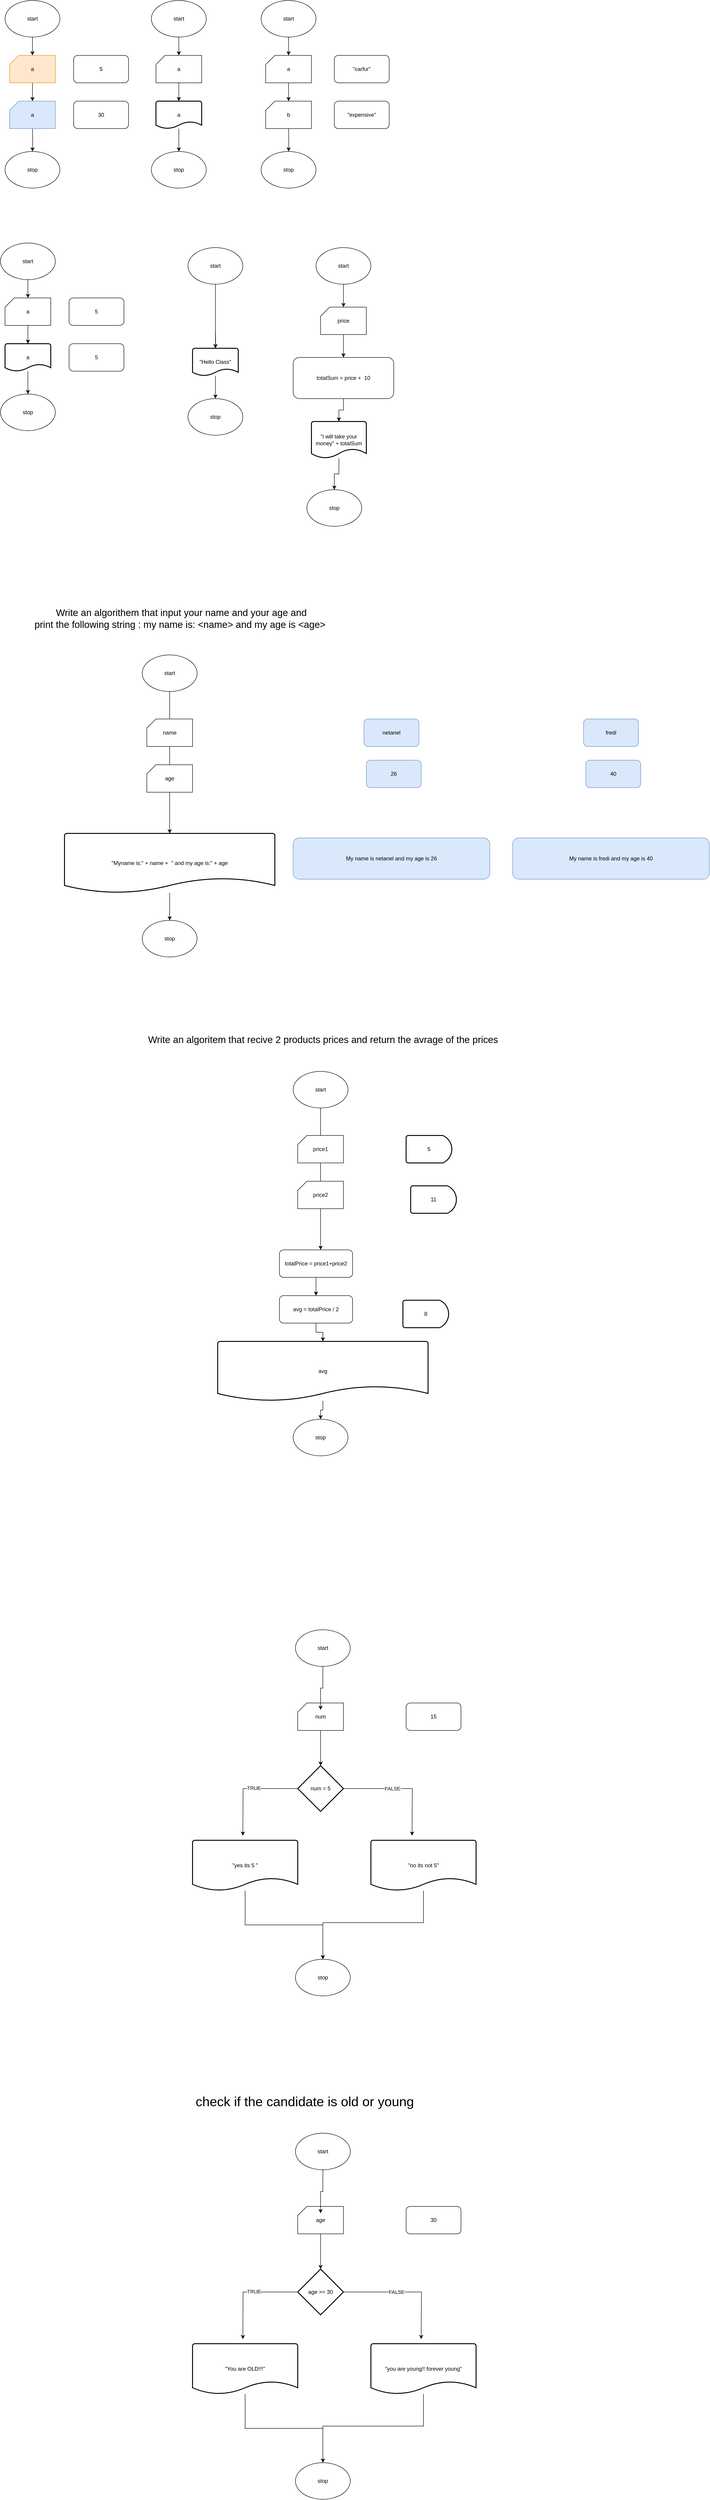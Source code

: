 <mxfile version="23.1.6" type="device">
  <diagram name="‫עמוד-1‬" id="VhZs5aIMLZ2QyYHNON4w">
    <mxGraphModel dx="2261" dy="746" grid="1" gridSize="10" guides="1" tooltips="1" connect="1" arrows="1" fold="1" page="1" pageScale="1" pageWidth="827" pageHeight="1169" math="0" shadow="0">
      <root>
        <mxCell id="0" />
        <mxCell id="1" parent="0" />
        <mxCell id="wCAhr1s6xfCf5DbhZ3QB-10" value="" style="edgeStyle=orthogonalEdgeStyle;rounded=0;orthogonalLoop=1;jettySize=auto;html=1;" edge="1" parent="1" source="wCAhr1s6xfCf5DbhZ3QB-5" target="wCAhr1s6xfCf5DbhZ3QB-7">
          <mxGeometry relative="1" as="geometry" />
        </mxCell>
        <mxCell id="wCAhr1s6xfCf5DbhZ3QB-5" value="start" style="ellipse;whiteSpace=wrap;html=1;" vertex="1" parent="1">
          <mxGeometry x="270" y="100" width="120" height="80" as="geometry" />
        </mxCell>
        <mxCell id="wCAhr1s6xfCf5DbhZ3QB-12" value="" style="edgeStyle=orthogonalEdgeStyle;rounded=0;orthogonalLoop=1;jettySize=auto;html=1;" edge="1" parent="1" source="wCAhr1s6xfCf5DbhZ3QB-7" target="wCAhr1s6xfCf5DbhZ3QB-8">
          <mxGeometry relative="1" as="geometry" />
        </mxCell>
        <mxCell id="wCAhr1s6xfCf5DbhZ3QB-7" value="" style="verticalLabelPosition=bottom;verticalAlign=top;html=1;shape=card;whiteSpace=wrap;size=20;arcSize=12;" vertex="1" parent="1">
          <mxGeometry x="280" y="220" width="100" height="60" as="geometry" />
        </mxCell>
        <mxCell id="wCAhr1s6xfCf5DbhZ3QB-13" value="" style="edgeStyle=orthogonalEdgeStyle;rounded=0;orthogonalLoop=1;jettySize=auto;html=1;" edge="1" parent="1" source="wCAhr1s6xfCf5DbhZ3QB-8" target="wCAhr1s6xfCf5DbhZ3QB-9">
          <mxGeometry relative="1" as="geometry" />
        </mxCell>
        <mxCell id="wCAhr1s6xfCf5DbhZ3QB-8" value="a" style="strokeWidth=2;html=1;shape=mxgraph.flowchart.document2;whiteSpace=wrap;size=0.25;" vertex="1" parent="1">
          <mxGeometry x="280" y="320" width="100" height="60" as="geometry" />
        </mxCell>
        <mxCell id="wCAhr1s6xfCf5DbhZ3QB-9" value="stop" style="ellipse;whiteSpace=wrap;html=1;" vertex="1" parent="1">
          <mxGeometry x="270" y="430" width="120" height="80" as="geometry" />
        </mxCell>
        <mxCell id="wCAhr1s6xfCf5DbhZ3QB-14" value="a" style="text;html=1;align=center;verticalAlign=middle;whiteSpace=wrap;rounded=0;" vertex="1" parent="1">
          <mxGeometry x="300" y="235" width="60" height="30" as="geometry" />
        </mxCell>
        <mxCell id="wCAhr1s6xfCf5DbhZ3QB-15" value="" style="edgeStyle=orthogonalEdgeStyle;rounded=0;orthogonalLoop=1;jettySize=auto;html=1;" edge="1" parent="1" source="wCAhr1s6xfCf5DbhZ3QB-16" target="wCAhr1s6xfCf5DbhZ3QB-18">
          <mxGeometry relative="1" as="geometry" />
        </mxCell>
        <mxCell id="wCAhr1s6xfCf5DbhZ3QB-16" value="start" style="ellipse;whiteSpace=wrap;html=1;" vertex="1" parent="1">
          <mxGeometry x="510" y="100" width="120" height="80" as="geometry" />
        </mxCell>
        <mxCell id="wCAhr1s6xfCf5DbhZ3QB-17" value="" style="edgeStyle=orthogonalEdgeStyle;rounded=0;orthogonalLoop=1;jettySize=auto;html=1;" edge="1" parent="1" source="wCAhr1s6xfCf5DbhZ3QB-18">
          <mxGeometry relative="1" as="geometry">
            <mxPoint x="570" y="320" as="targetPoint" />
          </mxGeometry>
        </mxCell>
        <mxCell id="wCAhr1s6xfCf5DbhZ3QB-18" value="" style="verticalLabelPosition=bottom;verticalAlign=top;html=1;shape=card;whiteSpace=wrap;size=20;arcSize=12;" vertex="1" parent="1">
          <mxGeometry x="520" y="220" width="100" height="60" as="geometry" />
        </mxCell>
        <mxCell id="wCAhr1s6xfCf5DbhZ3QB-19" value="" style="edgeStyle=orthogonalEdgeStyle;rounded=0;orthogonalLoop=1;jettySize=auto;html=1;" edge="1" parent="1" target="wCAhr1s6xfCf5DbhZ3QB-21">
          <mxGeometry relative="1" as="geometry">
            <mxPoint x="570" y="380" as="sourcePoint" />
          </mxGeometry>
        </mxCell>
        <mxCell id="wCAhr1s6xfCf5DbhZ3QB-21" value="stop" style="ellipse;whiteSpace=wrap;html=1;" vertex="1" parent="1">
          <mxGeometry x="510" y="430" width="120" height="80" as="geometry" />
        </mxCell>
        <mxCell id="wCAhr1s6xfCf5DbhZ3QB-22" value="a" style="text;html=1;align=center;verticalAlign=middle;whiteSpace=wrap;rounded=0;" vertex="1" parent="1">
          <mxGeometry x="540" y="235" width="60" height="30" as="geometry" />
        </mxCell>
        <mxCell id="wCAhr1s6xfCf5DbhZ3QB-24" value="" style="verticalLabelPosition=bottom;verticalAlign=top;html=1;shape=card;whiteSpace=wrap;size=20;arcSize=12;" vertex="1" parent="1">
          <mxGeometry x="520" y="320" width="100" height="60" as="geometry" />
        </mxCell>
        <mxCell id="wCAhr1s6xfCf5DbhZ3QB-25" value="b" style="text;html=1;align=center;verticalAlign=middle;whiteSpace=wrap;rounded=0;" vertex="1" parent="1">
          <mxGeometry x="540" y="335" width="60" height="30" as="geometry" />
        </mxCell>
        <mxCell id="wCAhr1s6xfCf5DbhZ3QB-26" value="5" style="rounded=1;whiteSpace=wrap;html=1;" vertex="1" parent="1">
          <mxGeometry x="100" y="220" width="120" height="60" as="geometry" />
        </mxCell>
        <mxCell id="wCAhr1s6xfCf5DbhZ3QB-28" value="" style="edgeStyle=orthogonalEdgeStyle;rounded=0;orthogonalLoop=1;jettySize=auto;html=1;" edge="1" parent="1" source="wCAhr1s6xfCf5DbhZ3QB-29" target="wCAhr1s6xfCf5DbhZ3QB-31">
          <mxGeometry relative="1" as="geometry" />
        </mxCell>
        <mxCell id="wCAhr1s6xfCf5DbhZ3QB-29" value="start" style="ellipse;whiteSpace=wrap;html=1;" vertex="1" parent="1">
          <mxGeometry x="-50" y="100" width="120" height="80" as="geometry" />
        </mxCell>
        <mxCell id="wCAhr1s6xfCf5DbhZ3QB-30" value="" style="edgeStyle=orthogonalEdgeStyle;rounded=0;orthogonalLoop=1;jettySize=auto;html=1;" edge="1" parent="1" source="wCAhr1s6xfCf5DbhZ3QB-31">
          <mxGeometry relative="1" as="geometry">
            <mxPoint x="10" y="320" as="targetPoint" />
          </mxGeometry>
        </mxCell>
        <mxCell id="wCAhr1s6xfCf5DbhZ3QB-31" value="" style="verticalLabelPosition=bottom;verticalAlign=top;html=1;shape=card;whiteSpace=wrap;size=20;arcSize=12;fillColor=#ffe6cc;strokeColor=#d79b00;" vertex="1" parent="1">
          <mxGeometry x="-40" y="220" width="100" height="60" as="geometry" />
        </mxCell>
        <mxCell id="wCAhr1s6xfCf5DbhZ3QB-32" value="" style="edgeStyle=orthogonalEdgeStyle;rounded=0;orthogonalLoop=1;jettySize=auto;html=1;" edge="1" parent="1" target="wCAhr1s6xfCf5DbhZ3QB-33">
          <mxGeometry relative="1" as="geometry">
            <mxPoint x="10" y="380" as="sourcePoint" />
          </mxGeometry>
        </mxCell>
        <mxCell id="wCAhr1s6xfCf5DbhZ3QB-33" value="stop" style="ellipse;whiteSpace=wrap;html=1;" vertex="1" parent="1">
          <mxGeometry x="-50" y="430" width="120" height="80" as="geometry" />
        </mxCell>
        <mxCell id="wCAhr1s6xfCf5DbhZ3QB-34" value="a" style="text;html=1;align=center;verticalAlign=middle;whiteSpace=wrap;rounded=0;" vertex="1" parent="1">
          <mxGeometry x="-20" y="235" width="60" height="30" as="geometry" />
        </mxCell>
        <mxCell id="wCAhr1s6xfCf5DbhZ3QB-35" value="" style="verticalLabelPosition=bottom;verticalAlign=top;html=1;shape=card;whiteSpace=wrap;size=20;arcSize=12;fillColor=#dae8fc;strokeColor=#6c8ebf;" vertex="1" parent="1">
          <mxGeometry x="-40" y="320" width="100" height="60" as="geometry" />
        </mxCell>
        <mxCell id="wCAhr1s6xfCf5DbhZ3QB-36" value="a" style="text;html=1;align=center;verticalAlign=middle;whiteSpace=wrap;rounded=0;" vertex="1" parent="1">
          <mxGeometry x="-20" y="335" width="60" height="30" as="geometry" />
        </mxCell>
        <mxCell id="wCAhr1s6xfCf5DbhZ3QB-37" value="30" style="rounded=1;whiteSpace=wrap;html=1;" vertex="1" parent="1">
          <mxGeometry x="100" y="320" width="120" height="60" as="geometry" />
        </mxCell>
        <mxCell id="wCAhr1s6xfCf5DbhZ3QB-38" value="&quot;carfur&quot;" style="rounded=1;whiteSpace=wrap;html=1;" vertex="1" parent="1">
          <mxGeometry x="670" y="220" width="120" height="60" as="geometry" />
        </mxCell>
        <mxCell id="wCAhr1s6xfCf5DbhZ3QB-39" value="&quot;expensive&quot;" style="rounded=1;whiteSpace=wrap;html=1;" vertex="1" parent="1">
          <mxGeometry x="670" y="320" width="120" height="60" as="geometry" />
        </mxCell>
        <mxCell id="wCAhr1s6xfCf5DbhZ3QB-40" value="" style="edgeStyle=orthogonalEdgeStyle;rounded=0;orthogonalLoop=1;jettySize=auto;html=1;" edge="1" parent="1" source="wCAhr1s6xfCf5DbhZ3QB-41" target="wCAhr1s6xfCf5DbhZ3QB-43">
          <mxGeometry relative="1" as="geometry" />
        </mxCell>
        <mxCell id="wCAhr1s6xfCf5DbhZ3QB-41" value="start" style="ellipse;whiteSpace=wrap;html=1;" vertex="1" parent="1">
          <mxGeometry x="-60" y="630" width="120" height="80" as="geometry" />
        </mxCell>
        <mxCell id="wCAhr1s6xfCf5DbhZ3QB-42" value="" style="edgeStyle=orthogonalEdgeStyle;rounded=0;orthogonalLoop=1;jettySize=auto;html=1;" edge="1" parent="1" source="wCAhr1s6xfCf5DbhZ3QB-43" target="wCAhr1s6xfCf5DbhZ3QB-45">
          <mxGeometry relative="1" as="geometry" />
        </mxCell>
        <mxCell id="wCAhr1s6xfCf5DbhZ3QB-43" value="" style="verticalLabelPosition=bottom;verticalAlign=top;html=1;shape=card;whiteSpace=wrap;size=20;arcSize=12;" vertex="1" parent="1">
          <mxGeometry x="-50" y="750" width="100" height="60" as="geometry" />
        </mxCell>
        <mxCell id="wCAhr1s6xfCf5DbhZ3QB-44" value="" style="edgeStyle=orthogonalEdgeStyle;rounded=0;orthogonalLoop=1;jettySize=auto;html=1;" edge="1" parent="1" source="wCAhr1s6xfCf5DbhZ3QB-45" target="wCAhr1s6xfCf5DbhZ3QB-46">
          <mxGeometry relative="1" as="geometry" />
        </mxCell>
        <mxCell id="wCAhr1s6xfCf5DbhZ3QB-45" value="a" style="strokeWidth=2;html=1;shape=mxgraph.flowchart.document2;whiteSpace=wrap;size=0.25;" vertex="1" parent="1">
          <mxGeometry x="-50" y="850" width="100" height="60" as="geometry" />
        </mxCell>
        <mxCell id="wCAhr1s6xfCf5DbhZ3QB-46" value="stop" style="ellipse;whiteSpace=wrap;html=1;" vertex="1" parent="1">
          <mxGeometry x="-60" y="960" width="120" height="80" as="geometry" />
        </mxCell>
        <mxCell id="wCAhr1s6xfCf5DbhZ3QB-47" value="a" style="text;html=1;align=center;verticalAlign=middle;whiteSpace=wrap;rounded=0;" vertex="1" parent="1">
          <mxGeometry x="-30" y="765" width="60" height="30" as="geometry" />
        </mxCell>
        <mxCell id="wCAhr1s6xfCf5DbhZ3QB-48" value="5" style="rounded=1;whiteSpace=wrap;html=1;" vertex="1" parent="1">
          <mxGeometry x="90" y="750" width="120" height="60" as="geometry" />
        </mxCell>
        <mxCell id="wCAhr1s6xfCf5DbhZ3QB-49" value="5" style="rounded=1;whiteSpace=wrap;html=1;" vertex="1" parent="1">
          <mxGeometry x="90" y="850" width="120" height="60" as="geometry" />
        </mxCell>
        <mxCell id="wCAhr1s6xfCf5DbhZ3QB-60" style="edgeStyle=orthogonalEdgeStyle;rounded=0;orthogonalLoop=1;jettySize=auto;html=1;" edge="1" parent="1" source="wCAhr1s6xfCf5DbhZ3QB-51">
          <mxGeometry relative="1" as="geometry">
            <mxPoint x="410" y="860" as="targetPoint" />
          </mxGeometry>
        </mxCell>
        <mxCell id="wCAhr1s6xfCf5DbhZ3QB-51" value="start" style="ellipse;whiteSpace=wrap;html=1;" vertex="1" parent="1">
          <mxGeometry x="350" y="640" width="120" height="80" as="geometry" />
        </mxCell>
        <mxCell id="wCAhr1s6xfCf5DbhZ3QB-52" value="" style="edgeStyle=orthogonalEdgeStyle;rounded=0;orthogonalLoop=1;jettySize=auto;html=1;" edge="1" parent="1" target="wCAhr1s6xfCf5DbhZ3QB-55">
          <mxGeometry relative="1" as="geometry">
            <mxPoint x="410" y="820" as="sourcePoint" />
          </mxGeometry>
        </mxCell>
        <mxCell id="wCAhr1s6xfCf5DbhZ3QB-54" value="" style="edgeStyle=orthogonalEdgeStyle;rounded=0;orthogonalLoop=1;jettySize=auto;html=1;" edge="1" parent="1" source="wCAhr1s6xfCf5DbhZ3QB-55" target="wCAhr1s6xfCf5DbhZ3QB-56">
          <mxGeometry relative="1" as="geometry" />
        </mxCell>
        <mxCell id="wCAhr1s6xfCf5DbhZ3QB-55" value="&quot;Hello Class&quot;" style="strokeWidth=2;html=1;shape=mxgraph.flowchart.document2;whiteSpace=wrap;size=0.25;" vertex="1" parent="1">
          <mxGeometry x="360" y="860" width="100" height="60" as="geometry" />
        </mxCell>
        <mxCell id="wCAhr1s6xfCf5DbhZ3QB-56" value="stop" style="ellipse;whiteSpace=wrap;html=1;" vertex="1" parent="1">
          <mxGeometry x="350" y="970" width="120" height="80" as="geometry" />
        </mxCell>
        <mxCell id="wCAhr1s6xfCf5DbhZ3QB-68" value="" style="edgeStyle=orthogonalEdgeStyle;rounded=0;orthogonalLoop=1;jettySize=auto;html=1;" edge="1" parent="1" source="wCAhr1s6xfCf5DbhZ3QB-62" target="wCAhr1s6xfCf5DbhZ3QB-67">
          <mxGeometry relative="1" as="geometry" />
        </mxCell>
        <mxCell id="wCAhr1s6xfCf5DbhZ3QB-62" value="start" style="ellipse;whiteSpace=wrap;html=1;" vertex="1" parent="1">
          <mxGeometry x="630" y="640" width="120" height="80" as="geometry" />
        </mxCell>
        <mxCell id="wCAhr1s6xfCf5DbhZ3QB-66" value="stop" style="ellipse;whiteSpace=wrap;html=1;" vertex="1" parent="1">
          <mxGeometry x="610" y="1169" width="120" height="80" as="geometry" />
        </mxCell>
        <mxCell id="wCAhr1s6xfCf5DbhZ3QB-71" value="" style="edgeStyle=orthogonalEdgeStyle;rounded=0;orthogonalLoop=1;jettySize=auto;html=1;" edge="1" parent="1" source="wCAhr1s6xfCf5DbhZ3QB-67" target="wCAhr1s6xfCf5DbhZ3QB-70">
          <mxGeometry relative="1" as="geometry" />
        </mxCell>
        <mxCell id="wCAhr1s6xfCf5DbhZ3QB-67" value="" style="verticalLabelPosition=bottom;verticalAlign=top;html=1;shape=card;whiteSpace=wrap;size=20;arcSize=12;" vertex="1" parent="1">
          <mxGeometry x="640" y="770" width="100" height="60" as="geometry" />
        </mxCell>
        <mxCell id="wCAhr1s6xfCf5DbhZ3QB-69" value="price" style="text;html=1;align=center;verticalAlign=middle;whiteSpace=wrap;rounded=0;" vertex="1" parent="1">
          <mxGeometry x="660" y="785" width="60" height="30" as="geometry" />
        </mxCell>
        <mxCell id="wCAhr1s6xfCf5DbhZ3QB-74" value="" style="edgeStyle=orthogonalEdgeStyle;rounded=0;orthogonalLoop=1;jettySize=auto;html=1;" edge="1" parent="1" source="wCAhr1s6xfCf5DbhZ3QB-70" target="wCAhr1s6xfCf5DbhZ3QB-73">
          <mxGeometry relative="1" as="geometry" />
        </mxCell>
        <mxCell id="wCAhr1s6xfCf5DbhZ3QB-70" value="totalSum = price +&amp;nbsp; 10" style="rounded=1;whiteSpace=wrap;html=1;" vertex="1" parent="1">
          <mxGeometry x="580" y="880" width="220" height="90" as="geometry" />
        </mxCell>
        <mxCell id="wCAhr1s6xfCf5DbhZ3QB-75" value="" style="edgeStyle=orthogonalEdgeStyle;rounded=0;orthogonalLoop=1;jettySize=auto;html=1;" edge="1" parent="1" source="wCAhr1s6xfCf5DbhZ3QB-73" target="wCAhr1s6xfCf5DbhZ3QB-66">
          <mxGeometry relative="1" as="geometry" />
        </mxCell>
        <mxCell id="wCAhr1s6xfCf5DbhZ3QB-73" value="&quot;i will take your money&quot; + totalSum" style="strokeWidth=2;html=1;shape=mxgraph.flowchart.document2;whiteSpace=wrap;size=0.25;" vertex="1" parent="1">
          <mxGeometry x="620" y="1020" width="120" height="80" as="geometry" />
        </mxCell>
        <mxCell id="wCAhr1s6xfCf5DbhZ3QB-76" value="&lt;font style=&quot;font-size: 21px;&quot;&gt;Write an algorithem that input your name and your age and &lt;br&gt;print the following string : my name is: &amp;lt;name&amp;gt; and my age is &amp;lt;age&amp;gt;&amp;nbsp;&lt;/font&gt;" style="text;html=1;align=center;verticalAlign=middle;resizable=0;points=[];autosize=1;strokeColor=none;fillColor=none;" vertex="1" parent="1">
          <mxGeometry y="1420" width="670" height="60" as="geometry" />
        </mxCell>
        <mxCell id="wCAhr1s6xfCf5DbhZ3QB-88" value="" style="edgeStyle=orthogonalEdgeStyle;rounded=0;orthogonalLoop=1;jettySize=auto;html=1;" edge="1" parent="1" source="wCAhr1s6xfCf5DbhZ3QB-77" target="wCAhr1s6xfCf5DbhZ3QB-81">
          <mxGeometry relative="1" as="geometry" />
        </mxCell>
        <mxCell id="wCAhr1s6xfCf5DbhZ3QB-77" value="start" style="ellipse;whiteSpace=wrap;html=1;" vertex="1" parent="1">
          <mxGeometry x="250" y="1530" width="120" height="80" as="geometry" />
        </mxCell>
        <mxCell id="wCAhr1s6xfCf5DbhZ3QB-89" value="" style="edgeStyle=orthogonalEdgeStyle;rounded=0;orthogonalLoop=1;jettySize=auto;html=1;" edge="1" parent="1" source="wCAhr1s6xfCf5DbhZ3QB-80" target="wCAhr1s6xfCf5DbhZ3QB-87">
          <mxGeometry relative="1" as="geometry" />
        </mxCell>
        <mxCell id="wCAhr1s6xfCf5DbhZ3QB-80" value="" style="verticalLabelPosition=bottom;verticalAlign=top;html=1;shape=card;whiteSpace=wrap;size=20;arcSize=12;" vertex="1" parent="1">
          <mxGeometry x="260" y="1670" width="100" height="60" as="geometry" />
        </mxCell>
        <mxCell id="wCAhr1s6xfCf5DbhZ3QB-81" value="name" style="text;html=1;align=center;verticalAlign=middle;whiteSpace=wrap;rounded=0;" vertex="1" parent="1">
          <mxGeometry x="280" y="1685" width="60" height="30" as="geometry" />
        </mxCell>
        <mxCell id="wCAhr1s6xfCf5DbhZ3QB-91" value="" style="edgeStyle=orthogonalEdgeStyle;rounded=0;orthogonalLoop=1;jettySize=auto;html=1;" edge="1" parent="1" source="wCAhr1s6xfCf5DbhZ3QB-86" target="wCAhr1s6xfCf5DbhZ3QB-90">
          <mxGeometry relative="1" as="geometry" />
        </mxCell>
        <mxCell id="wCAhr1s6xfCf5DbhZ3QB-86" value="" style="verticalLabelPosition=bottom;verticalAlign=top;html=1;shape=card;whiteSpace=wrap;size=20;arcSize=12;" vertex="1" parent="1">
          <mxGeometry x="260" y="1770" width="100" height="60" as="geometry" />
        </mxCell>
        <mxCell id="wCAhr1s6xfCf5DbhZ3QB-87" value="age" style="text;html=1;align=center;verticalAlign=middle;whiteSpace=wrap;rounded=0;" vertex="1" parent="1">
          <mxGeometry x="280" y="1785" width="60" height="30" as="geometry" />
        </mxCell>
        <mxCell id="wCAhr1s6xfCf5DbhZ3QB-96" value="" style="edgeStyle=orthogonalEdgeStyle;rounded=0;orthogonalLoop=1;jettySize=auto;html=1;" edge="1" parent="1" source="wCAhr1s6xfCf5DbhZ3QB-90" target="wCAhr1s6xfCf5DbhZ3QB-95">
          <mxGeometry relative="1" as="geometry" />
        </mxCell>
        <mxCell id="wCAhr1s6xfCf5DbhZ3QB-90" value="&quot;Myname is:&quot; + name +&amp;nbsp; &quot; and my age is:&quot; + age" style="strokeWidth=2;html=1;shape=mxgraph.flowchart.document2;whiteSpace=wrap;size=0.25;" vertex="1" parent="1">
          <mxGeometry x="80" y="1920" width="460" height="130" as="geometry" />
        </mxCell>
        <mxCell id="wCAhr1s6xfCf5DbhZ3QB-92" value="netanel" style="rounded=1;whiteSpace=wrap;html=1;fillColor=#dae8fc;strokeColor=#6c8ebf;" vertex="1" parent="1">
          <mxGeometry x="735" y="1670" width="120" height="60" as="geometry" />
        </mxCell>
        <mxCell id="wCAhr1s6xfCf5DbhZ3QB-93" value="26" style="rounded=1;whiteSpace=wrap;html=1;fillColor=#dae8fc;strokeColor=#6c8ebf;" vertex="1" parent="1">
          <mxGeometry x="740" y="1760" width="120" height="60" as="geometry" />
        </mxCell>
        <mxCell id="wCAhr1s6xfCf5DbhZ3QB-94" value="My name is netanel and my age is 26" style="rounded=1;whiteSpace=wrap;html=1;fillColor=#dae8fc;strokeColor=#6c8ebf;" vertex="1" parent="1">
          <mxGeometry x="580" y="1930" width="430" height="90" as="geometry" />
        </mxCell>
        <mxCell id="wCAhr1s6xfCf5DbhZ3QB-95" value="stop" style="ellipse;whiteSpace=wrap;html=1;" vertex="1" parent="1">
          <mxGeometry x="250" y="2110" width="120" height="80" as="geometry" />
        </mxCell>
        <mxCell id="wCAhr1s6xfCf5DbhZ3QB-97" value="fredi" style="rounded=1;whiteSpace=wrap;html=1;fillColor=#dae8fc;strokeColor=#6c8ebf;" vertex="1" parent="1">
          <mxGeometry x="1215" y="1670" width="120" height="60" as="geometry" />
        </mxCell>
        <mxCell id="wCAhr1s6xfCf5DbhZ3QB-98" value="40" style="rounded=1;whiteSpace=wrap;html=1;fillColor=#dae8fc;strokeColor=#6c8ebf;" vertex="1" parent="1">
          <mxGeometry x="1220" y="1760" width="120" height="60" as="geometry" />
        </mxCell>
        <mxCell id="wCAhr1s6xfCf5DbhZ3QB-99" value="My name is fredi and my age is 40" style="rounded=1;whiteSpace=wrap;html=1;fillColor=#dae8fc;strokeColor=#6c8ebf;" vertex="1" parent="1">
          <mxGeometry x="1060" y="1930" width="430" height="90" as="geometry" />
        </mxCell>
        <mxCell id="wCAhr1s6xfCf5DbhZ3QB-102" value="&lt;span style=&quot;font-size: 21px;&quot;&gt;Write an algoritem that recive 2 products prices and return the avrage of the prices&lt;/span&gt;" style="text;html=1;align=center;verticalAlign=middle;resizable=0;points=[];autosize=1;strokeColor=none;fillColor=none;" vertex="1" parent="1">
          <mxGeometry x="250" y="2350" width="790" height="40" as="geometry" />
        </mxCell>
        <mxCell id="wCAhr1s6xfCf5DbhZ3QB-103" value="" style="edgeStyle=orthogonalEdgeStyle;rounded=0;orthogonalLoop=1;jettySize=auto;html=1;" edge="1" parent="1" source="wCAhr1s6xfCf5DbhZ3QB-104" target="wCAhr1s6xfCf5DbhZ3QB-107">
          <mxGeometry relative="1" as="geometry" />
        </mxCell>
        <mxCell id="wCAhr1s6xfCf5DbhZ3QB-104" value="start" style="ellipse;whiteSpace=wrap;html=1;" vertex="1" parent="1">
          <mxGeometry x="580" y="2440" width="120" height="80" as="geometry" />
        </mxCell>
        <mxCell id="wCAhr1s6xfCf5DbhZ3QB-105" value="" style="edgeStyle=orthogonalEdgeStyle;rounded=0;orthogonalLoop=1;jettySize=auto;html=1;" edge="1" parent="1" source="wCAhr1s6xfCf5DbhZ3QB-106" target="wCAhr1s6xfCf5DbhZ3QB-110">
          <mxGeometry relative="1" as="geometry" />
        </mxCell>
        <mxCell id="wCAhr1s6xfCf5DbhZ3QB-106" value="" style="verticalLabelPosition=bottom;verticalAlign=top;html=1;shape=card;whiteSpace=wrap;size=20;arcSize=12;" vertex="1" parent="1">
          <mxGeometry x="590" y="2580" width="100" height="60" as="geometry" />
        </mxCell>
        <mxCell id="wCAhr1s6xfCf5DbhZ3QB-107" value="price1" style="text;html=1;align=center;verticalAlign=middle;whiteSpace=wrap;rounded=0;" vertex="1" parent="1">
          <mxGeometry x="610" y="2595" width="60" height="30" as="geometry" />
        </mxCell>
        <mxCell id="wCAhr1s6xfCf5DbhZ3QB-108" value="" style="edgeStyle=orthogonalEdgeStyle;rounded=0;orthogonalLoop=1;jettySize=auto;html=1;" edge="1" parent="1" source="wCAhr1s6xfCf5DbhZ3QB-109">
          <mxGeometry relative="1" as="geometry">
            <mxPoint x="640" y="2830" as="targetPoint" />
          </mxGeometry>
        </mxCell>
        <mxCell id="wCAhr1s6xfCf5DbhZ3QB-109" value="" style="verticalLabelPosition=bottom;verticalAlign=top;html=1;shape=card;whiteSpace=wrap;size=20;arcSize=12;" vertex="1" parent="1">
          <mxGeometry x="590" y="2680" width="100" height="60" as="geometry" />
        </mxCell>
        <mxCell id="wCAhr1s6xfCf5DbhZ3QB-110" value="price2" style="text;html=1;align=center;verticalAlign=middle;whiteSpace=wrap;rounded=0;" vertex="1" parent="1">
          <mxGeometry x="610" y="2695" width="60" height="30" as="geometry" />
        </mxCell>
        <mxCell id="wCAhr1s6xfCf5DbhZ3QB-113" value="stop" style="ellipse;whiteSpace=wrap;html=1;" vertex="1" parent="1">
          <mxGeometry x="580" y="3200" width="120" height="80" as="geometry" />
        </mxCell>
        <mxCell id="wCAhr1s6xfCf5DbhZ3QB-116" value="" style="edgeStyle=orthogonalEdgeStyle;rounded=0;orthogonalLoop=1;jettySize=auto;html=1;" edge="1" parent="1" source="wCAhr1s6xfCf5DbhZ3QB-114" target="wCAhr1s6xfCf5DbhZ3QB-115">
          <mxGeometry relative="1" as="geometry" />
        </mxCell>
        <mxCell id="wCAhr1s6xfCf5DbhZ3QB-114" value="totalPrice = price1+price2" style="rounded=1;whiteSpace=wrap;html=1;" vertex="1" parent="1">
          <mxGeometry x="550" y="2830" width="160" height="60" as="geometry" />
        </mxCell>
        <mxCell id="wCAhr1s6xfCf5DbhZ3QB-121" value="" style="edgeStyle=orthogonalEdgeStyle;rounded=0;orthogonalLoop=1;jettySize=auto;html=1;" edge="1" parent="1" source="wCAhr1s6xfCf5DbhZ3QB-115" target="wCAhr1s6xfCf5DbhZ3QB-120">
          <mxGeometry relative="1" as="geometry" />
        </mxCell>
        <mxCell id="wCAhr1s6xfCf5DbhZ3QB-115" value="avg = totalPrice / 2" style="rounded=1;whiteSpace=wrap;html=1;" vertex="1" parent="1">
          <mxGeometry x="550" y="2930" width="160" height="60" as="geometry" />
        </mxCell>
        <mxCell id="wCAhr1s6xfCf5DbhZ3QB-117" value="5" style="strokeWidth=2;html=1;shape=mxgraph.flowchart.delay;whiteSpace=wrap;" vertex="1" parent="1">
          <mxGeometry x="827" y="2580" width="100" height="60" as="geometry" />
        </mxCell>
        <mxCell id="wCAhr1s6xfCf5DbhZ3QB-118" value="11" style="strokeWidth=2;html=1;shape=mxgraph.flowchart.delay;whiteSpace=wrap;" vertex="1" parent="1">
          <mxGeometry x="837" y="2690" width="100" height="60" as="geometry" />
        </mxCell>
        <mxCell id="wCAhr1s6xfCf5DbhZ3QB-119" value="8" style="strokeWidth=2;html=1;shape=mxgraph.flowchart.delay;whiteSpace=wrap;" vertex="1" parent="1">
          <mxGeometry x="820" y="2940" width="100" height="60" as="geometry" />
        </mxCell>
        <mxCell id="wCAhr1s6xfCf5DbhZ3QB-122" value="" style="edgeStyle=orthogonalEdgeStyle;rounded=0;orthogonalLoop=1;jettySize=auto;html=1;" edge="1" parent="1" source="wCAhr1s6xfCf5DbhZ3QB-120" target="wCAhr1s6xfCf5DbhZ3QB-113">
          <mxGeometry relative="1" as="geometry" />
        </mxCell>
        <mxCell id="wCAhr1s6xfCf5DbhZ3QB-120" value="avg" style="strokeWidth=2;html=1;shape=mxgraph.flowchart.document2;whiteSpace=wrap;size=0.25;" vertex="1" parent="1">
          <mxGeometry x="415" y="3030" width="460" height="130" as="geometry" />
        </mxCell>
        <mxCell id="wCAhr1s6xfCf5DbhZ3QB-132" style="edgeStyle=orthogonalEdgeStyle;rounded=0;orthogonalLoop=1;jettySize=auto;html=1;" edge="1" parent="1" source="wCAhr1s6xfCf5DbhZ3QB-126" target="wCAhr1s6xfCf5DbhZ3QB-131">
          <mxGeometry relative="1" as="geometry" />
        </mxCell>
        <mxCell id="wCAhr1s6xfCf5DbhZ3QB-126" value="" style="verticalLabelPosition=bottom;verticalAlign=top;html=1;shape=card;whiteSpace=wrap;size=20;arcSize=12;" vertex="1" parent="1">
          <mxGeometry x="590" y="3820" width="100" height="60" as="geometry" />
        </mxCell>
        <mxCell id="wCAhr1s6xfCf5DbhZ3QB-127" value="num" style="text;html=1;align=center;verticalAlign=middle;whiteSpace=wrap;rounded=0;" vertex="1" parent="1">
          <mxGeometry x="610" y="3835" width="60" height="30" as="geometry" />
        </mxCell>
        <mxCell id="wCAhr1s6xfCf5DbhZ3QB-129" value="15" style="rounded=1;whiteSpace=wrap;html=1;" vertex="1" parent="1">
          <mxGeometry x="827" y="3820" width="120" height="60" as="geometry" />
        </mxCell>
        <mxCell id="wCAhr1s6xfCf5DbhZ3QB-135" style="edgeStyle=orthogonalEdgeStyle;rounded=0;orthogonalLoop=1;jettySize=auto;html=1;entryX=0.5;entryY=0;entryDx=0;entryDy=0;" edge="1" parent="1" source="wCAhr1s6xfCf5DbhZ3QB-131">
          <mxGeometry relative="1" as="geometry">
            <mxPoint x="840" y="4110" as="targetPoint" />
          </mxGeometry>
        </mxCell>
        <mxCell id="wCAhr1s6xfCf5DbhZ3QB-136" value="FALSE" style="edgeLabel;html=1;align=center;verticalAlign=middle;resizable=0;points=[];" vertex="1" connectable="0" parent="wCAhr1s6xfCf5DbhZ3QB-135">
          <mxGeometry x="-0.154" relative="1" as="geometry">
            <mxPoint as="offset" />
          </mxGeometry>
        </mxCell>
        <mxCell id="wCAhr1s6xfCf5DbhZ3QB-137" style="edgeStyle=orthogonalEdgeStyle;rounded=0;orthogonalLoop=1;jettySize=auto;html=1;" edge="1" parent="1" source="wCAhr1s6xfCf5DbhZ3QB-131">
          <mxGeometry relative="1" as="geometry">
            <mxPoint x="470" y="4110" as="targetPoint" />
          </mxGeometry>
        </mxCell>
        <mxCell id="wCAhr1s6xfCf5DbhZ3QB-138" value="TRUE" style="edgeLabel;html=1;align=center;verticalAlign=middle;resizable=0;points=[];" vertex="1" connectable="0" parent="wCAhr1s6xfCf5DbhZ3QB-137">
          <mxGeometry x="-0.139" y="-1" relative="1" as="geometry">
            <mxPoint as="offset" />
          </mxGeometry>
        </mxCell>
        <mxCell id="wCAhr1s6xfCf5DbhZ3QB-131" value="num = 5" style="strokeWidth=2;html=1;shape=mxgraph.flowchart.decision;whiteSpace=wrap;" vertex="1" parent="1">
          <mxGeometry x="590" y="3957" width="100" height="100" as="geometry" />
        </mxCell>
        <mxCell id="wCAhr1s6xfCf5DbhZ3QB-142" style="edgeStyle=orthogonalEdgeStyle;rounded=0;orthogonalLoop=1;jettySize=auto;html=1;" edge="1" parent="1" source="wCAhr1s6xfCf5DbhZ3QB-139" target="wCAhr1s6xfCf5DbhZ3QB-141">
          <mxGeometry relative="1" as="geometry" />
        </mxCell>
        <mxCell id="wCAhr1s6xfCf5DbhZ3QB-139" value="&quot;yes its 5 &quot;" style="strokeWidth=2;html=1;shape=mxgraph.flowchart.document2;whiteSpace=wrap;size=0.25;" vertex="1" parent="1">
          <mxGeometry x="360" y="4120" width="230" height="110" as="geometry" />
        </mxCell>
        <mxCell id="wCAhr1s6xfCf5DbhZ3QB-143" style="edgeStyle=orthogonalEdgeStyle;rounded=0;orthogonalLoop=1;jettySize=auto;html=1;entryX=0.5;entryY=0;entryDx=0;entryDy=0;" edge="1" parent="1" source="wCAhr1s6xfCf5DbhZ3QB-140" target="wCAhr1s6xfCf5DbhZ3QB-141">
          <mxGeometry relative="1" as="geometry">
            <Array as="points">
              <mxPoint x="865" y="4300" />
              <mxPoint x="645" y="4300" />
            </Array>
          </mxGeometry>
        </mxCell>
        <mxCell id="wCAhr1s6xfCf5DbhZ3QB-140" value="&quot;no its not 5&quot;" style="strokeWidth=2;html=1;shape=mxgraph.flowchart.document2;whiteSpace=wrap;size=0.25;" vertex="1" parent="1">
          <mxGeometry x="750" y="4120" width="230" height="110" as="geometry" />
        </mxCell>
        <mxCell id="wCAhr1s6xfCf5DbhZ3QB-141" value="stop" style="ellipse;whiteSpace=wrap;html=1;" vertex="1" parent="1">
          <mxGeometry x="585" y="4380" width="120" height="80" as="geometry" />
        </mxCell>
        <mxCell id="wCAhr1s6xfCf5DbhZ3QB-145" value="" style="edgeStyle=orthogonalEdgeStyle;rounded=0;orthogonalLoop=1;jettySize=auto;html=1;" edge="1" parent="1" source="wCAhr1s6xfCf5DbhZ3QB-144" target="wCAhr1s6xfCf5DbhZ3QB-127">
          <mxGeometry relative="1" as="geometry" />
        </mxCell>
        <mxCell id="wCAhr1s6xfCf5DbhZ3QB-144" value="start" style="ellipse;whiteSpace=wrap;html=1;" vertex="1" parent="1">
          <mxGeometry x="585" y="3660" width="120" height="80" as="geometry" />
        </mxCell>
        <mxCell id="wCAhr1s6xfCf5DbhZ3QB-146" value="&lt;font style=&quot;font-size: 29px;&quot;&gt;check if the candidate is old or young&lt;/font&gt;" style="text;html=1;align=center;verticalAlign=middle;resizable=0;points=[];autosize=1;strokeColor=none;fillColor=none;" vertex="1" parent="1">
          <mxGeometry x="355" y="4666" width="500" height="50" as="geometry" />
        </mxCell>
        <mxCell id="wCAhr1s6xfCf5DbhZ3QB-147" style="edgeStyle=orthogonalEdgeStyle;rounded=0;orthogonalLoop=1;jettySize=auto;html=1;" edge="1" parent="1" source="wCAhr1s6xfCf5DbhZ3QB-148" target="wCAhr1s6xfCf5DbhZ3QB-155">
          <mxGeometry relative="1" as="geometry" />
        </mxCell>
        <mxCell id="wCAhr1s6xfCf5DbhZ3QB-148" value="" style="verticalLabelPosition=bottom;verticalAlign=top;html=1;shape=card;whiteSpace=wrap;size=20;arcSize=12;" vertex="1" parent="1">
          <mxGeometry x="590" y="4920" width="100" height="60" as="geometry" />
        </mxCell>
        <mxCell id="wCAhr1s6xfCf5DbhZ3QB-149" value="age" style="text;html=1;align=center;verticalAlign=middle;whiteSpace=wrap;rounded=0;" vertex="1" parent="1">
          <mxGeometry x="610" y="4935" width="60" height="30" as="geometry" />
        </mxCell>
        <mxCell id="wCAhr1s6xfCf5DbhZ3QB-150" value="30" style="rounded=1;whiteSpace=wrap;html=1;" vertex="1" parent="1">
          <mxGeometry x="827" y="4920" width="120" height="60" as="geometry" />
        </mxCell>
        <mxCell id="wCAhr1s6xfCf5DbhZ3QB-151" style="edgeStyle=orthogonalEdgeStyle;rounded=0;orthogonalLoop=1;jettySize=auto;html=1;" edge="1" parent="1" source="wCAhr1s6xfCf5DbhZ3QB-155">
          <mxGeometry relative="1" as="geometry">
            <mxPoint x="860" y="5210" as="targetPoint" />
          </mxGeometry>
        </mxCell>
        <mxCell id="wCAhr1s6xfCf5DbhZ3QB-152" value="FALSE" style="edgeLabel;html=1;align=center;verticalAlign=middle;resizable=0;points=[];" vertex="1" connectable="0" parent="wCAhr1s6xfCf5DbhZ3QB-151">
          <mxGeometry x="-0.154" relative="1" as="geometry">
            <mxPoint as="offset" />
          </mxGeometry>
        </mxCell>
        <mxCell id="wCAhr1s6xfCf5DbhZ3QB-153" style="edgeStyle=orthogonalEdgeStyle;rounded=0;orthogonalLoop=1;jettySize=auto;html=1;" edge="1" parent="1" source="wCAhr1s6xfCf5DbhZ3QB-155">
          <mxGeometry relative="1" as="geometry">
            <mxPoint x="470" y="5210" as="targetPoint" />
          </mxGeometry>
        </mxCell>
        <mxCell id="wCAhr1s6xfCf5DbhZ3QB-154" value="TRUE" style="edgeLabel;html=1;align=center;verticalAlign=middle;resizable=0;points=[];" vertex="1" connectable="0" parent="wCAhr1s6xfCf5DbhZ3QB-153">
          <mxGeometry x="-0.139" y="-1" relative="1" as="geometry">
            <mxPoint as="offset" />
          </mxGeometry>
        </mxCell>
        <mxCell id="wCAhr1s6xfCf5DbhZ3QB-155" value="age &amp;gt;= 30" style="strokeWidth=2;html=1;shape=mxgraph.flowchart.decision;whiteSpace=wrap;" vertex="1" parent="1">
          <mxGeometry x="590" y="5057" width="100" height="100" as="geometry" />
        </mxCell>
        <mxCell id="wCAhr1s6xfCf5DbhZ3QB-156" style="edgeStyle=orthogonalEdgeStyle;rounded=0;orthogonalLoop=1;jettySize=auto;html=1;" edge="1" parent="1" source="wCAhr1s6xfCf5DbhZ3QB-157" target="wCAhr1s6xfCf5DbhZ3QB-160">
          <mxGeometry relative="1" as="geometry" />
        </mxCell>
        <mxCell id="wCAhr1s6xfCf5DbhZ3QB-157" value="&quot;You are OLD!!!&quot;" style="strokeWidth=2;html=1;shape=mxgraph.flowchart.document2;whiteSpace=wrap;size=0.25;" vertex="1" parent="1">
          <mxGeometry x="360" y="5220" width="230" height="110" as="geometry" />
        </mxCell>
        <mxCell id="wCAhr1s6xfCf5DbhZ3QB-158" style="edgeStyle=orthogonalEdgeStyle;rounded=0;orthogonalLoop=1;jettySize=auto;html=1;entryX=0.5;entryY=0;entryDx=0;entryDy=0;" edge="1" parent="1" source="wCAhr1s6xfCf5DbhZ3QB-159" target="wCAhr1s6xfCf5DbhZ3QB-160">
          <mxGeometry relative="1" as="geometry">
            <Array as="points">
              <mxPoint x="865" y="5400" />
              <mxPoint x="645" y="5400" />
            </Array>
          </mxGeometry>
        </mxCell>
        <mxCell id="wCAhr1s6xfCf5DbhZ3QB-159" value="&quot;you are young!! forever young&quot;" style="strokeWidth=2;html=1;shape=mxgraph.flowchart.document2;whiteSpace=wrap;size=0.25;" vertex="1" parent="1">
          <mxGeometry x="750" y="5220" width="230" height="110" as="geometry" />
        </mxCell>
        <mxCell id="wCAhr1s6xfCf5DbhZ3QB-160" value="stop" style="ellipse;whiteSpace=wrap;html=1;" vertex="1" parent="1">
          <mxGeometry x="585" y="5480" width="120" height="80" as="geometry" />
        </mxCell>
        <mxCell id="wCAhr1s6xfCf5DbhZ3QB-161" value="" style="edgeStyle=orthogonalEdgeStyle;rounded=0;orthogonalLoop=1;jettySize=auto;html=1;" edge="1" parent="1" source="wCAhr1s6xfCf5DbhZ3QB-162" target="wCAhr1s6xfCf5DbhZ3QB-149">
          <mxGeometry relative="1" as="geometry" />
        </mxCell>
        <mxCell id="wCAhr1s6xfCf5DbhZ3QB-162" value="start" style="ellipse;whiteSpace=wrap;html=1;" vertex="1" parent="1">
          <mxGeometry x="585" y="4760" width="120" height="80" as="geometry" />
        </mxCell>
      </root>
    </mxGraphModel>
  </diagram>
</mxfile>
